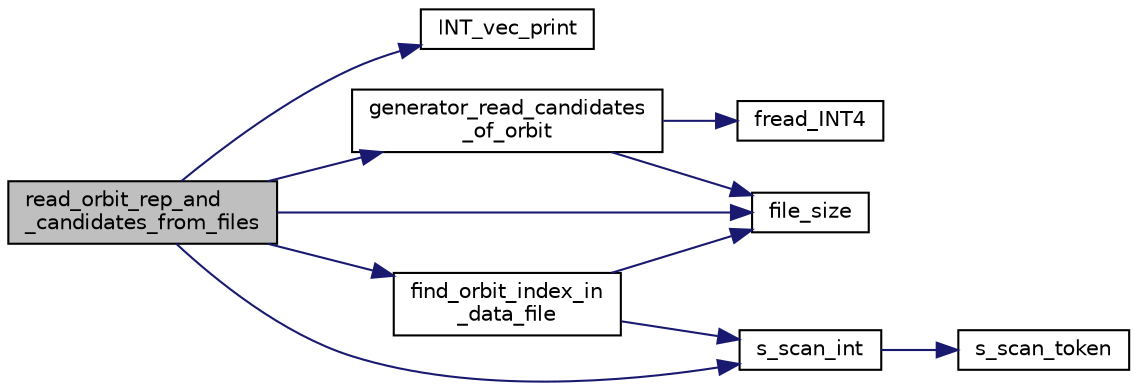 digraph "read_orbit_rep_and_candidates_from_files"
{
  edge [fontname="Helvetica",fontsize="10",labelfontname="Helvetica",labelfontsize="10"];
  node [fontname="Helvetica",fontsize="10",shape=record];
  rankdir="LR";
  Node2796 [label="read_orbit_rep_and\l_candidates_from_files",height=0.2,width=0.4,color="black", fillcolor="grey75", style="filled", fontcolor="black"];
  Node2796 -> Node2797 [color="midnightblue",fontsize="10",style="solid",fontname="Helvetica"];
  Node2797 [label="INT_vec_print",height=0.2,width=0.4,color="black", fillcolor="white", style="filled",URL="$df/dbf/sajeeb_8_c.html#a79a5901af0b47dd0d694109543c027fe"];
  Node2796 -> Node2798 [color="midnightblue",fontsize="10",style="solid",fontname="Helvetica"];
  Node2798 [label="file_size",height=0.2,width=0.4,color="black", fillcolor="white", style="filled",URL="$df/dbf/sajeeb_8_c.html#a5c37cf5785204b6e9adf647dc14d0e50"];
  Node2796 -> Node2799 [color="midnightblue",fontsize="10",style="solid",fontname="Helvetica"];
  Node2799 [label="s_scan_int",height=0.2,width=0.4,color="black", fillcolor="white", style="filled",URL="$d5/db4/io__and__os_8h.html#ab43cab8ae063700a2fc82113b69eea5f"];
  Node2799 -> Node2800 [color="midnightblue",fontsize="10",style="solid",fontname="Helvetica"];
  Node2800 [label="s_scan_token",height=0.2,width=0.4,color="black", fillcolor="white", style="filled",URL="$d4/d74/util_8_c.html#a8d1a4ad92d09138f7a1a7e389469ed45"];
  Node2796 -> Node2801 [color="midnightblue",fontsize="10",style="solid",fontname="Helvetica"];
  Node2801 [label="find_orbit_index_in\l_data_file",height=0.2,width=0.4,color="black", fillcolor="white", style="filled",URL="$d3/d35/snakes__and__ladders__global_8_c.html#ade7ec44ac41bc4827f96181b57c6fa27"];
  Node2801 -> Node2798 [color="midnightblue",fontsize="10",style="solid",fontname="Helvetica"];
  Node2801 -> Node2799 [color="midnightblue",fontsize="10",style="solid",fontname="Helvetica"];
  Node2796 -> Node2802 [color="midnightblue",fontsize="10",style="solid",fontname="Helvetica"];
  Node2802 [label="generator_read_candidates\l_of_orbit",height=0.2,width=0.4,color="black", fillcolor="white", style="filled",URL="$d8/d3d/generator__io_8_c.html#a8014035193dce97568c13607b0d2d01a"];
  Node2802 -> Node2798 [color="midnightblue",fontsize="10",style="solid",fontname="Helvetica"];
  Node2802 -> Node2803 [color="midnightblue",fontsize="10",style="solid",fontname="Helvetica"];
  Node2803 [label="fread_INT4",height=0.2,width=0.4,color="black", fillcolor="white", style="filled",URL="$df/dbf/sajeeb_8_c.html#a885df02c08251c103e985ef1d7159014"];
}
